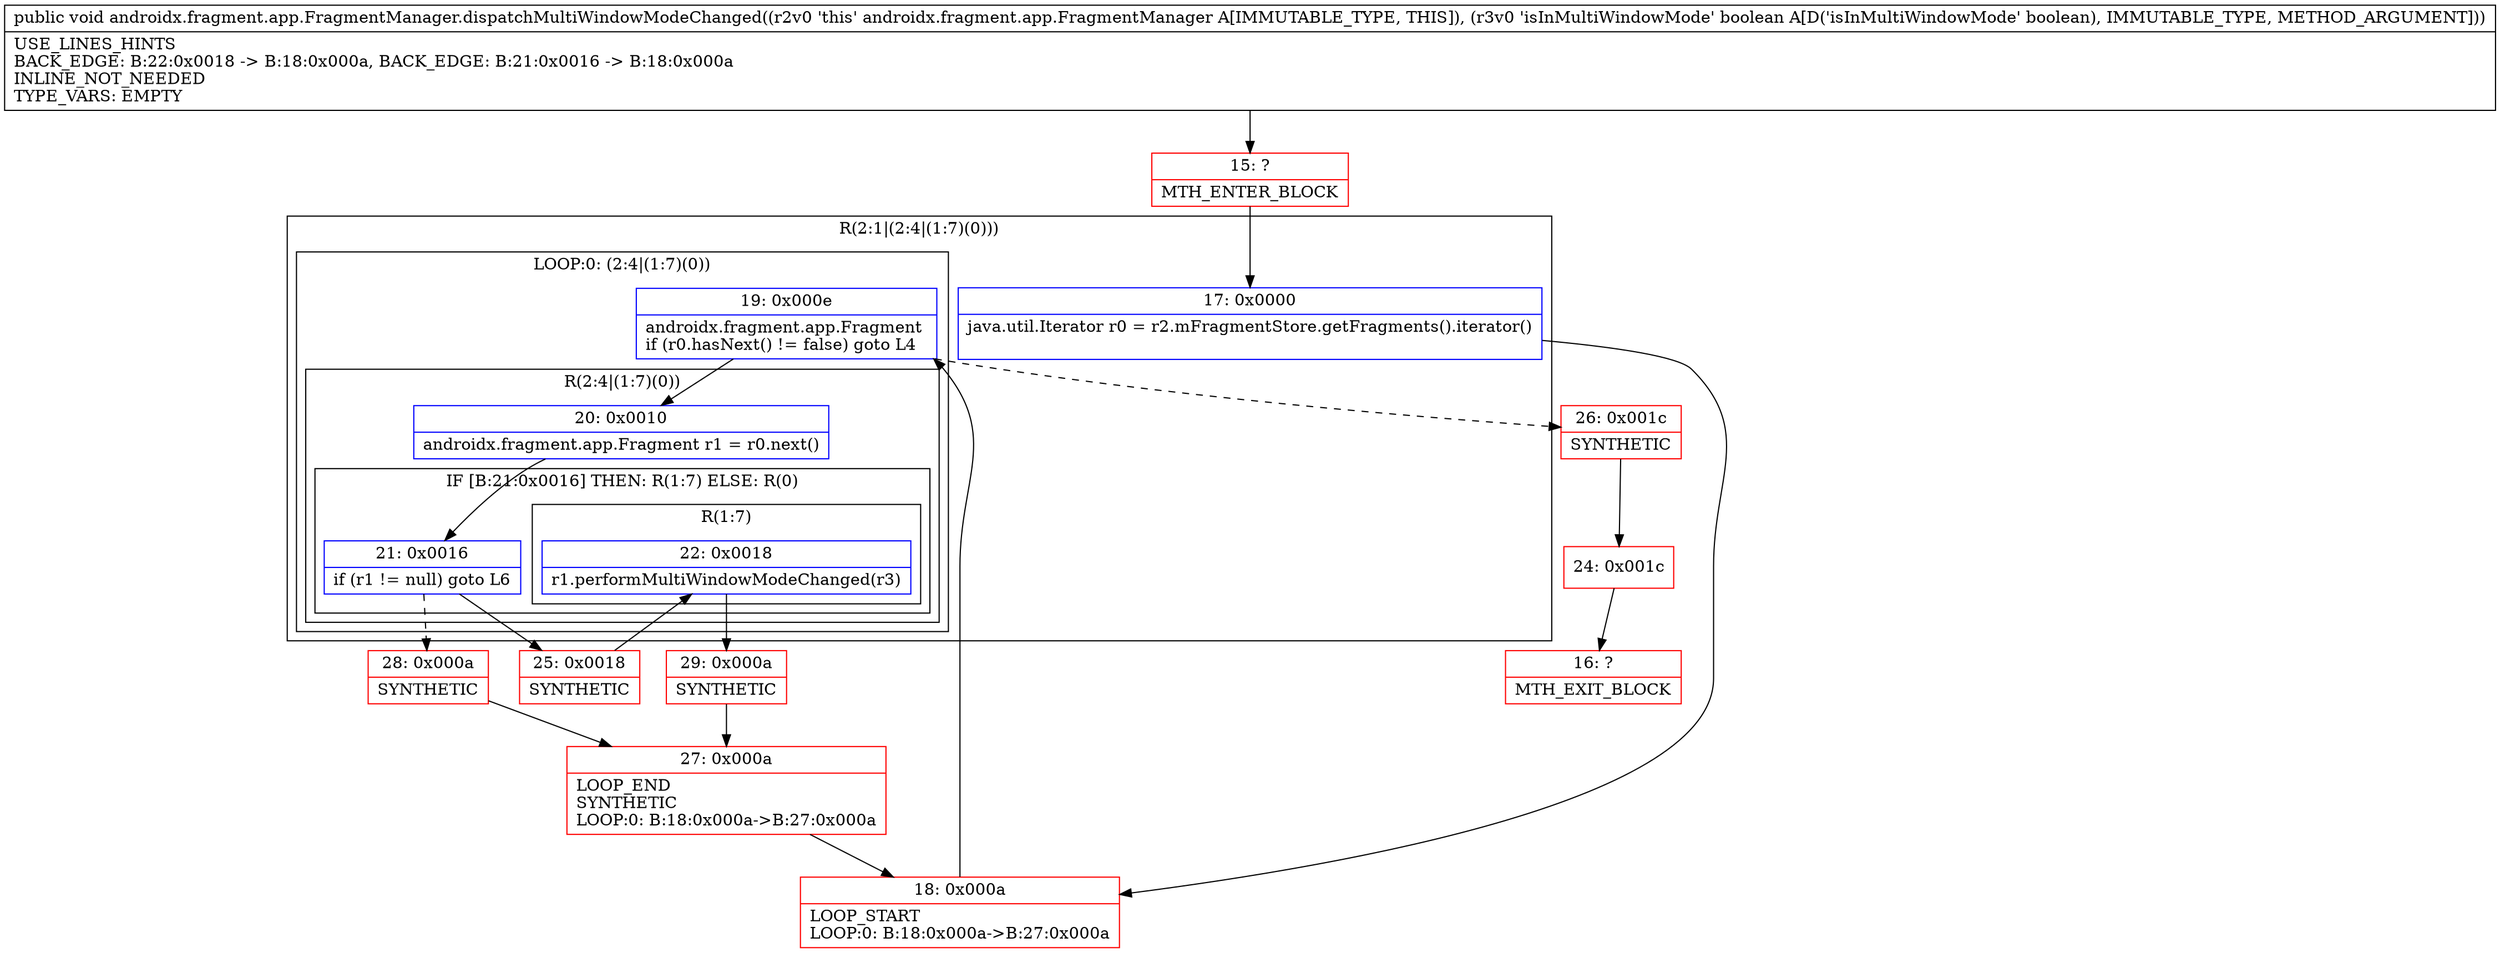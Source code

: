 digraph "CFG forandroidx.fragment.app.FragmentManager.dispatchMultiWindowModeChanged(Z)V" {
subgraph cluster_Region_911662072 {
label = "R(2:1|(2:4|(1:7)(0)))";
node [shape=record,color=blue];
Node_17 [shape=record,label="{17\:\ 0x0000|java.util.Iterator r0 = r2.mFragmentStore.getFragments().iterator()\l\l}"];
subgraph cluster_LoopRegion_2050711389 {
label = "LOOP:0: (2:4|(1:7)(0))";
node [shape=record,color=blue];
Node_19 [shape=record,label="{19\:\ 0x000e|androidx.fragment.app.Fragment \lif (r0.hasNext() != false) goto L4\l}"];
subgraph cluster_Region_1857609249 {
label = "R(2:4|(1:7)(0))";
node [shape=record,color=blue];
Node_20 [shape=record,label="{20\:\ 0x0010|androidx.fragment.app.Fragment r1 = r0.next()\l}"];
subgraph cluster_IfRegion_1202657919 {
label = "IF [B:21:0x0016] THEN: R(1:7) ELSE: R(0)";
node [shape=record,color=blue];
Node_21 [shape=record,label="{21\:\ 0x0016|if (r1 != null) goto L6\l}"];
subgraph cluster_Region_1193709673 {
label = "R(1:7)";
node [shape=record,color=blue];
Node_22 [shape=record,label="{22\:\ 0x0018|r1.performMultiWindowModeChanged(r3)\l}"];
}
subgraph cluster_Region_1741160039 {
label = "R(0)";
node [shape=record,color=blue];
}
}
}
}
}
Node_15 [shape=record,color=red,label="{15\:\ ?|MTH_ENTER_BLOCK\l}"];
Node_18 [shape=record,color=red,label="{18\:\ 0x000a|LOOP_START\lLOOP:0: B:18:0x000a\-\>B:27:0x000a\l}"];
Node_25 [shape=record,color=red,label="{25\:\ 0x0018|SYNTHETIC\l}"];
Node_29 [shape=record,color=red,label="{29\:\ 0x000a|SYNTHETIC\l}"];
Node_27 [shape=record,color=red,label="{27\:\ 0x000a|LOOP_END\lSYNTHETIC\lLOOP:0: B:18:0x000a\-\>B:27:0x000a\l}"];
Node_28 [shape=record,color=red,label="{28\:\ 0x000a|SYNTHETIC\l}"];
Node_26 [shape=record,color=red,label="{26\:\ 0x001c|SYNTHETIC\l}"];
Node_24 [shape=record,color=red,label="{24\:\ 0x001c}"];
Node_16 [shape=record,color=red,label="{16\:\ ?|MTH_EXIT_BLOCK\l}"];
MethodNode[shape=record,label="{public void androidx.fragment.app.FragmentManager.dispatchMultiWindowModeChanged((r2v0 'this' androidx.fragment.app.FragmentManager A[IMMUTABLE_TYPE, THIS]), (r3v0 'isInMultiWindowMode' boolean A[D('isInMultiWindowMode' boolean), IMMUTABLE_TYPE, METHOD_ARGUMENT]))  | USE_LINES_HINTS\lBACK_EDGE: B:22:0x0018 \-\> B:18:0x000a, BACK_EDGE: B:21:0x0016 \-\> B:18:0x000a\lINLINE_NOT_NEEDED\lTYPE_VARS: EMPTY\l}"];
MethodNode -> Node_15;Node_17 -> Node_18;
Node_19 -> Node_20;
Node_19 -> Node_26[style=dashed];
Node_20 -> Node_21;
Node_21 -> Node_25;
Node_21 -> Node_28[style=dashed];
Node_22 -> Node_29;
Node_15 -> Node_17;
Node_18 -> Node_19;
Node_25 -> Node_22;
Node_29 -> Node_27;
Node_27 -> Node_18;
Node_28 -> Node_27;
Node_26 -> Node_24;
Node_24 -> Node_16;
}


